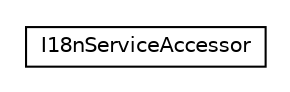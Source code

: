 #!/usr/local/bin/dot
#
# Class diagram 
# Generated by UMLGraph version R5_6_6-8-g8d7759 (http://www.umlgraph.org/)
#

digraph G {
	edge [fontname="Helvetica",fontsize=10,labelfontname="Helvetica",labelfontsize=10];
	node [fontname="Helvetica",fontsize=10,shape=plaintext];
	nodesep=0.25;
	ranksep=0.5;
	// org.dayatang.i18n.support.I18nServiceAccessor
	c23 [label=<<table title="org.dayatang.i18n.support.I18nServiceAccessor" border="0" cellborder="1" cellspacing="0" cellpadding="2" port="p" href="./I18nServiceAccessor.html">
		<tr><td><table border="0" cellspacing="0" cellpadding="1">
<tr><td align="center" balign="center"> I18nServiceAccessor </td></tr>
		</table></td></tr>
		</table>>, URL="./I18nServiceAccessor.html", fontname="Helvetica", fontcolor="black", fontsize=10.0];
}

